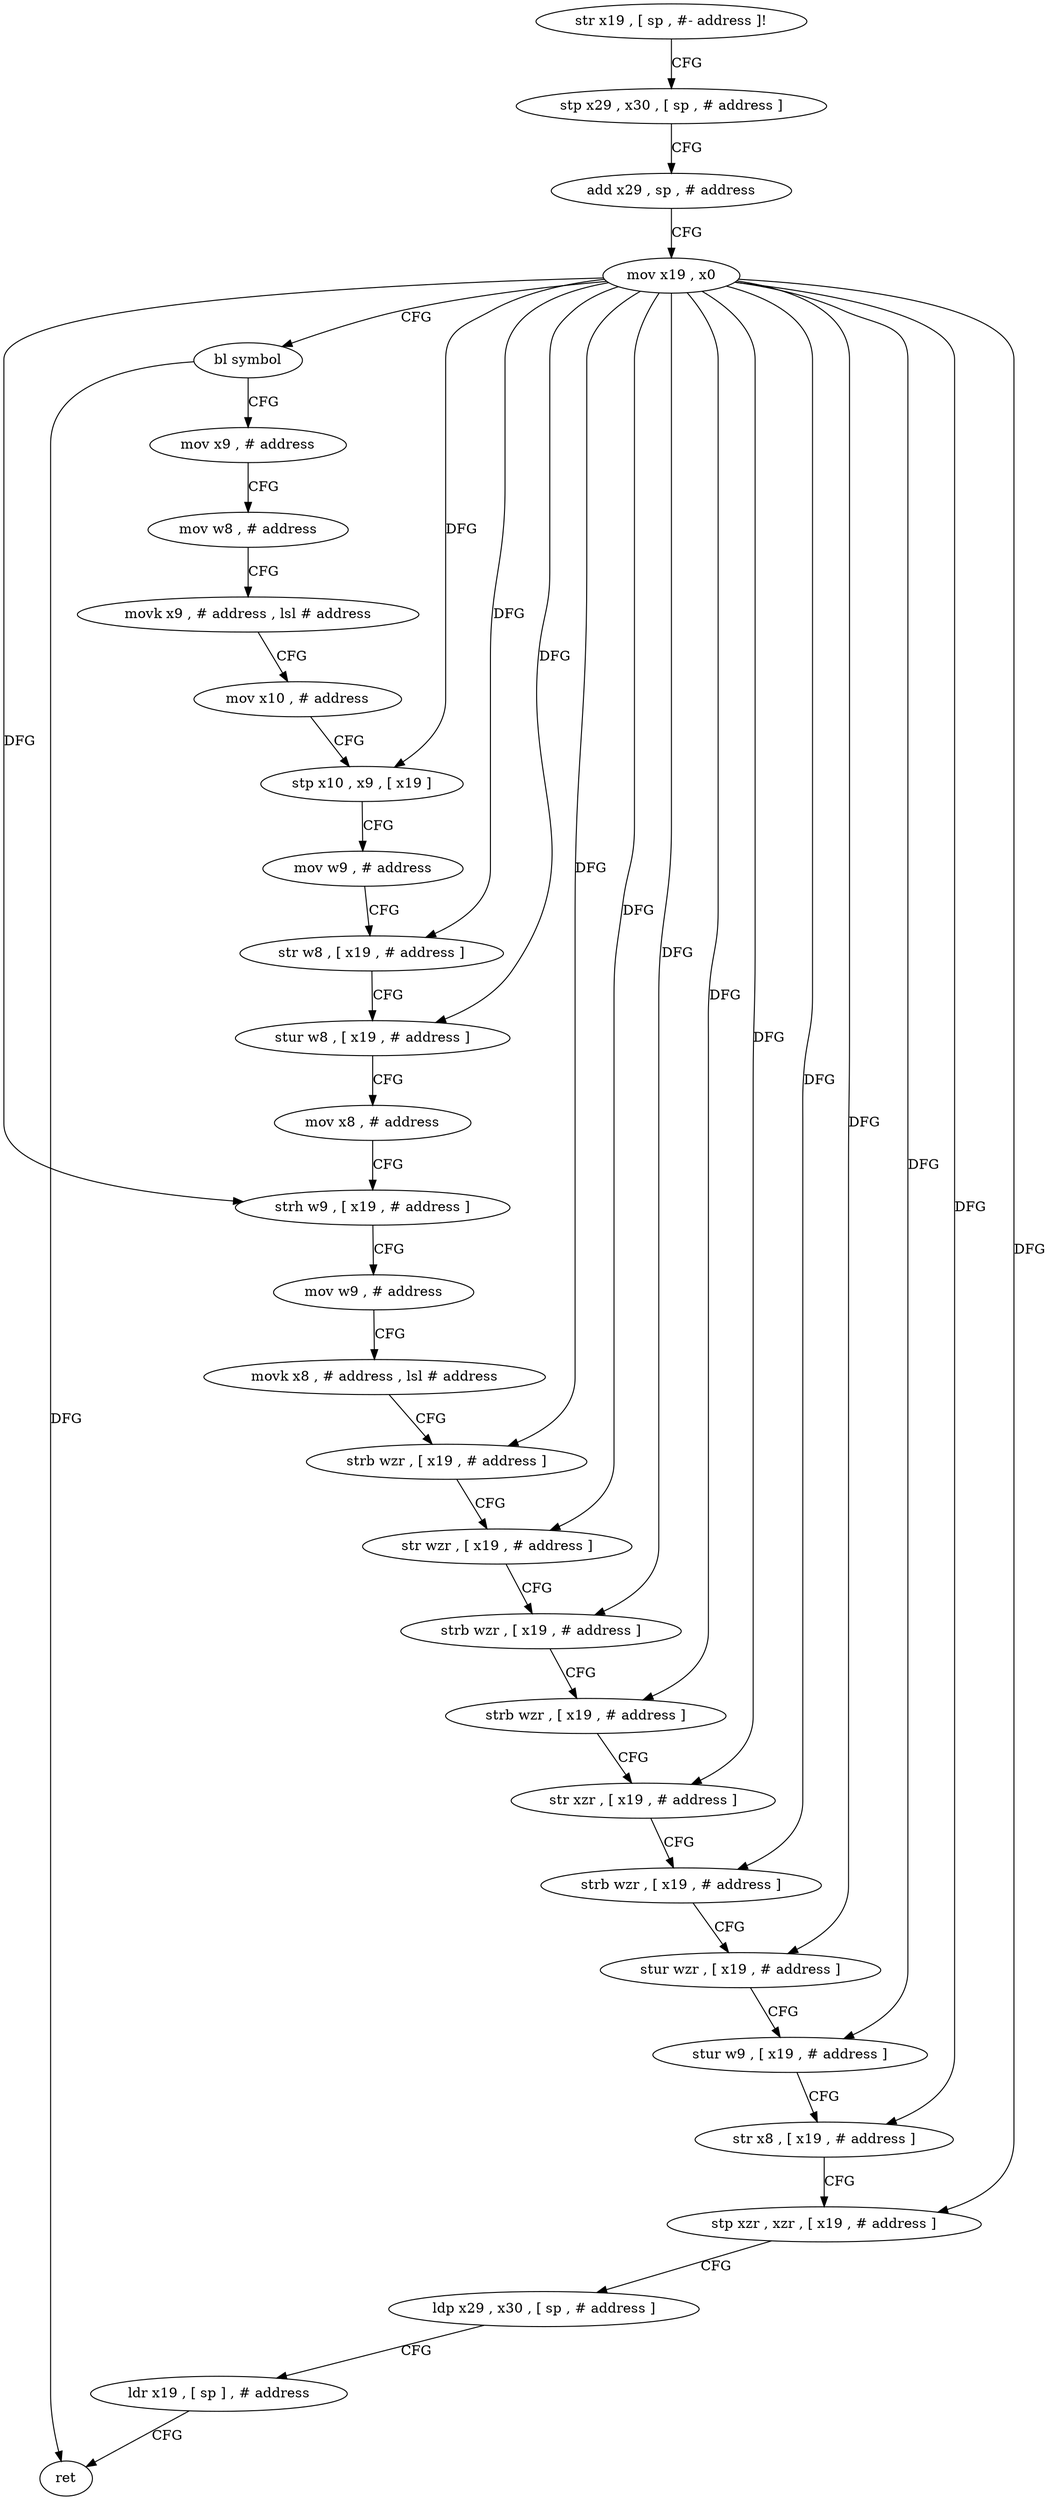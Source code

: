 digraph "func" {
"4208484" [label = "str x19 , [ sp , #- address ]!" ]
"4208488" [label = "stp x29 , x30 , [ sp , # address ]" ]
"4208492" [label = "add x29 , sp , # address" ]
"4208496" [label = "mov x19 , x0" ]
"4208500" [label = "bl symbol" ]
"4208504" [label = "mov x9 , # address" ]
"4208508" [label = "mov w8 , # address" ]
"4208512" [label = "movk x9 , # address , lsl # address" ]
"4208516" [label = "mov x10 , # address" ]
"4208520" [label = "stp x10 , x9 , [ x19 ]" ]
"4208524" [label = "mov w9 , # address" ]
"4208528" [label = "str w8 , [ x19 , # address ]" ]
"4208532" [label = "stur w8 , [ x19 , # address ]" ]
"4208536" [label = "mov x8 , # address" ]
"4208540" [label = "strh w9 , [ x19 , # address ]" ]
"4208544" [label = "mov w9 , # address" ]
"4208548" [label = "movk x8 , # address , lsl # address" ]
"4208552" [label = "strb wzr , [ x19 , # address ]" ]
"4208556" [label = "str wzr , [ x19 , # address ]" ]
"4208560" [label = "strb wzr , [ x19 , # address ]" ]
"4208564" [label = "strb wzr , [ x19 , # address ]" ]
"4208568" [label = "str xzr , [ x19 , # address ]" ]
"4208572" [label = "strb wzr , [ x19 , # address ]" ]
"4208576" [label = "stur wzr , [ x19 , # address ]" ]
"4208580" [label = "stur w9 , [ x19 , # address ]" ]
"4208584" [label = "str x8 , [ x19 , # address ]" ]
"4208588" [label = "stp xzr , xzr , [ x19 , # address ]" ]
"4208592" [label = "ldp x29 , x30 , [ sp , # address ]" ]
"4208596" [label = "ldr x19 , [ sp ] , # address" ]
"4208600" [label = "ret" ]
"4208484" -> "4208488" [ label = "CFG" ]
"4208488" -> "4208492" [ label = "CFG" ]
"4208492" -> "4208496" [ label = "CFG" ]
"4208496" -> "4208500" [ label = "CFG" ]
"4208496" -> "4208520" [ label = "DFG" ]
"4208496" -> "4208528" [ label = "DFG" ]
"4208496" -> "4208532" [ label = "DFG" ]
"4208496" -> "4208540" [ label = "DFG" ]
"4208496" -> "4208552" [ label = "DFG" ]
"4208496" -> "4208556" [ label = "DFG" ]
"4208496" -> "4208560" [ label = "DFG" ]
"4208496" -> "4208564" [ label = "DFG" ]
"4208496" -> "4208568" [ label = "DFG" ]
"4208496" -> "4208572" [ label = "DFG" ]
"4208496" -> "4208576" [ label = "DFG" ]
"4208496" -> "4208580" [ label = "DFG" ]
"4208496" -> "4208584" [ label = "DFG" ]
"4208496" -> "4208588" [ label = "DFG" ]
"4208500" -> "4208504" [ label = "CFG" ]
"4208500" -> "4208600" [ label = "DFG" ]
"4208504" -> "4208508" [ label = "CFG" ]
"4208508" -> "4208512" [ label = "CFG" ]
"4208512" -> "4208516" [ label = "CFG" ]
"4208516" -> "4208520" [ label = "CFG" ]
"4208520" -> "4208524" [ label = "CFG" ]
"4208524" -> "4208528" [ label = "CFG" ]
"4208528" -> "4208532" [ label = "CFG" ]
"4208532" -> "4208536" [ label = "CFG" ]
"4208536" -> "4208540" [ label = "CFG" ]
"4208540" -> "4208544" [ label = "CFG" ]
"4208544" -> "4208548" [ label = "CFG" ]
"4208548" -> "4208552" [ label = "CFG" ]
"4208552" -> "4208556" [ label = "CFG" ]
"4208556" -> "4208560" [ label = "CFG" ]
"4208560" -> "4208564" [ label = "CFG" ]
"4208564" -> "4208568" [ label = "CFG" ]
"4208568" -> "4208572" [ label = "CFG" ]
"4208572" -> "4208576" [ label = "CFG" ]
"4208576" -> "4208580" [ label = "CFG" ]
"4208580" -> "4208584" [ label = "CFG" ]
"4208584" -> "4208588" [ label = "CFG" ]
"4208588" -> "4208592" [ label = "CFG" ]
"4208592" -> "4208596" [ label = "CFG" ]
"4208596" -> "4208600" [ label = "CFG" ]
}
